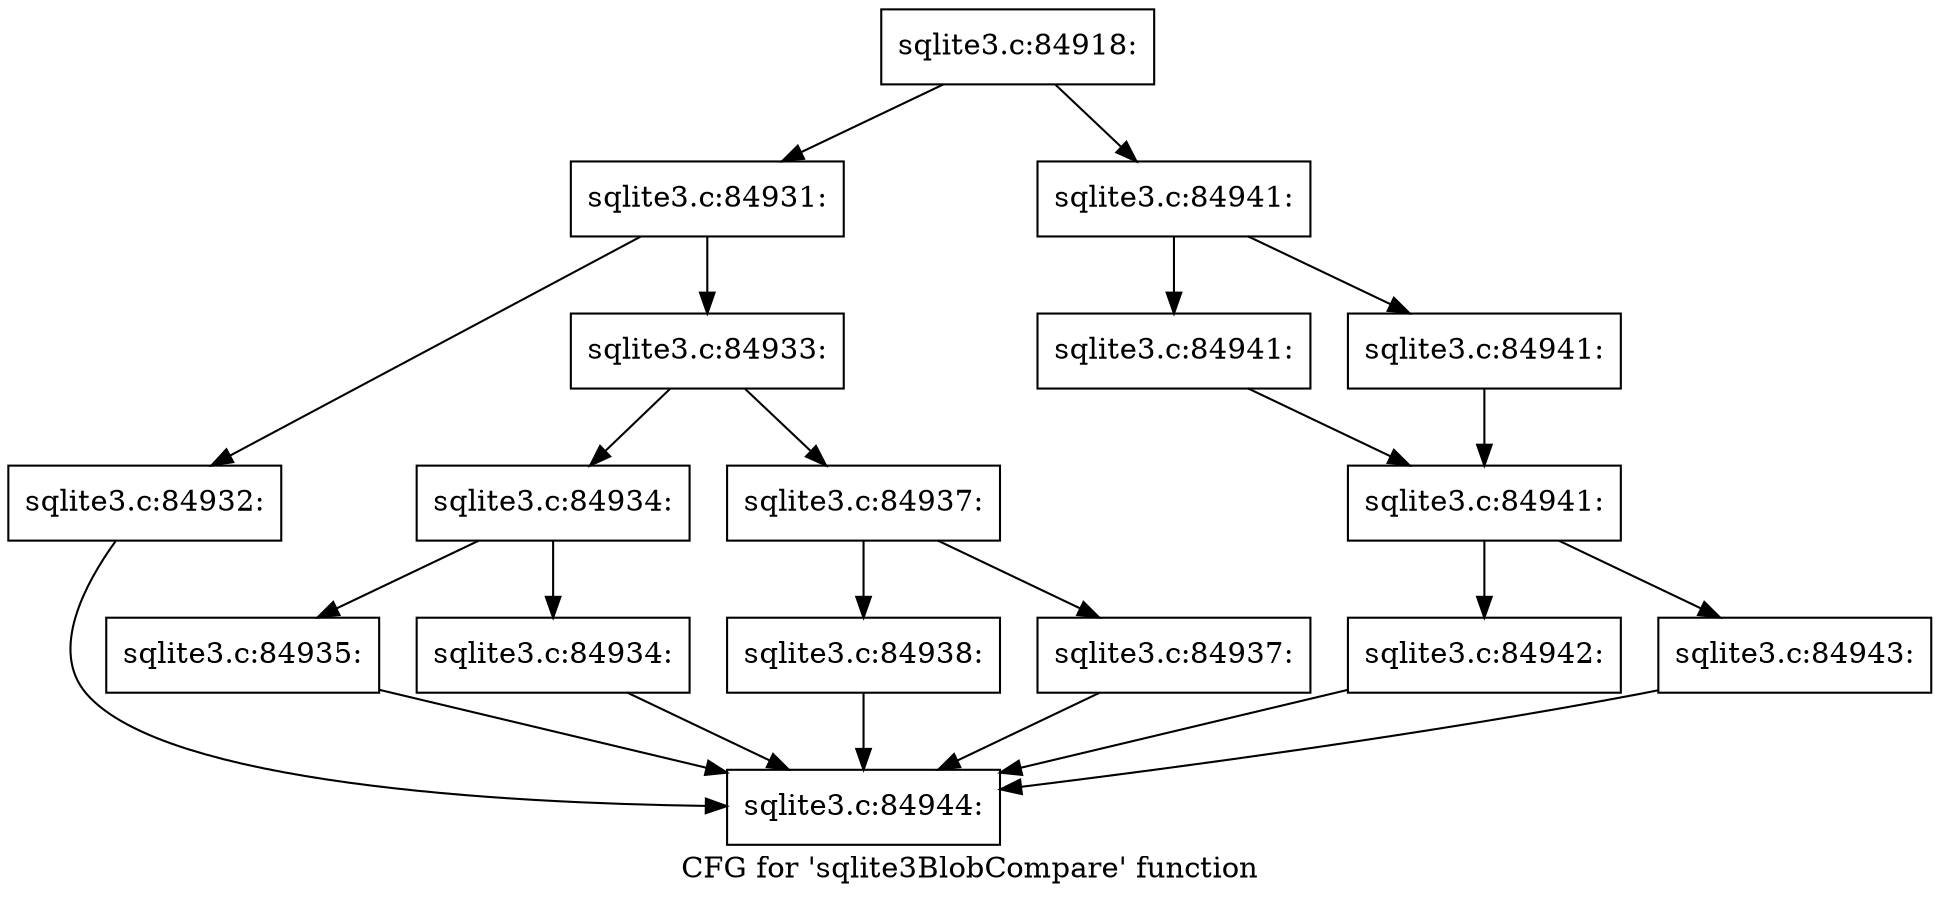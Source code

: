 digraph "CFG for 'sqlite3BlobCompare' function" {
	label="CFG for 'sqlite3BlobCompare' function";

	Node0x55c0f7f0e220 [shape=record,label="{sqlite3.c:84918:}"];
	Node0x55c0f7f0e220 -> Node0x55c0f7f152c0;
	Node0x55c0f7f0e220 -> Node0x55c0f7f15310;
	Node0x55c0f7f152c0 [shape=record,label="{sqlite3.c:84931:}"];
	Node0x55c0f7f152c0 -> Node0x55c0f7f15c70;
	Node0x55c0f7f152c0 -> Node0x55c0f7f15d10;
	Node0x55c0f7f15c70 [shape=record,label="{sqlite3.c:84932:}"];
	Node0x55c0f7f15c70 -> Node0x55c0f7f131a0;
	Node0x55c0f7f15d10 [shape=record,label="{sqlite3.c:84933:}"];
	Node0x55c0f7f15d10 -> Node0x55c0f7f16dd0;
	Node0x55c0f7f15d10 -> Node0x55c0f7f16e70;
	Node0x55c0f7f16dd0 [shape=record,label="{sqlite3.c:84934:}"];
	Node0x55c0f7f16dd0 -> Node0x55c0f7f174c0;
	Node0x55c0f7f16dd0 -> Node0x55c0f7f17470;
	Node0x55c0f7f17470 [shape=record,label="{sqlite3.c:84934:}"];
	Node0x55c0f7f17470 -> Node0x55c0f7f131a0;
	Node0x55c0f7f174c0 [shape=record,label="{sqlite3.c:84935:}"];
	Node0x55c0f7f174c0 -> Node0x55c0f7f131a0;
	Node0x55c0f7f16e70 [shape=record,label="{sqlite3.c:84937:}"];
	Node0x55c0f7f16e70 -> Node0x55c0f7f17bd0;
	Node0x55c0f7f16e70 -> Node0x55c0f5c075d0;
	Node0x55c0f5c075d0 [shape=record,label="{sqlite3.c:84937:}"];
	Node0x55c0f5c075d0 -> Node0x55c0f7f131a0;
	Node0x55c0f7f17bd0 [shape=record,label="{sqlite3.c:84938:}"];
	Node0x55c0f7f17bd0 -> Node0x55c0f7f131a0;
	Node0x55c0f7f15310 [shape=record,label="{sqlite3.c:84941:}"];
	Node0x55c0f7f15310 -> Node0x55c0f7f15cc0;
	Node0x55c0f7f15310 -> Node0x55c0f7f16e20;
	Node0x55c0f7f15cc0 [shape=record,label="{sqlite3.c:84941:}"];
	Node0x55c0f7f15cc0 -> Node0x55c0f7f19840;
	Node0x55c0f7f16e20 [shape=record,label="{sqlite3.c:84941:}"];
	Node0x55c0f7f16e20 -> Node0x55c0f7f19840;
	Node0x55c0f7f19840 [shape=record,label="{sqlite3.c:84941:}"];
	Node0x55c0f7f19840 -> Node0x55c0f7f1a060;
	Node0x55c0f7f19840 -> Node0x55c0f7f1a0b0;
	Node0x55c0f7f1a060 [shape=record,label="{sqlite3.c:84942:}"];
	Node0x55c0f7f1a060 -> Node0x55c0f7f131a0;
	Node0x55c0f7f1a0b0 [shape=record,label="{sqlite3.c:84943:}"];
	Node0x55c0f7f1a0b0 -> Node0x55c0f7f131a0;
	Node0x55c0f7f131a0 [shape=record,label="{sqlite3.c:84944:}"];
}
